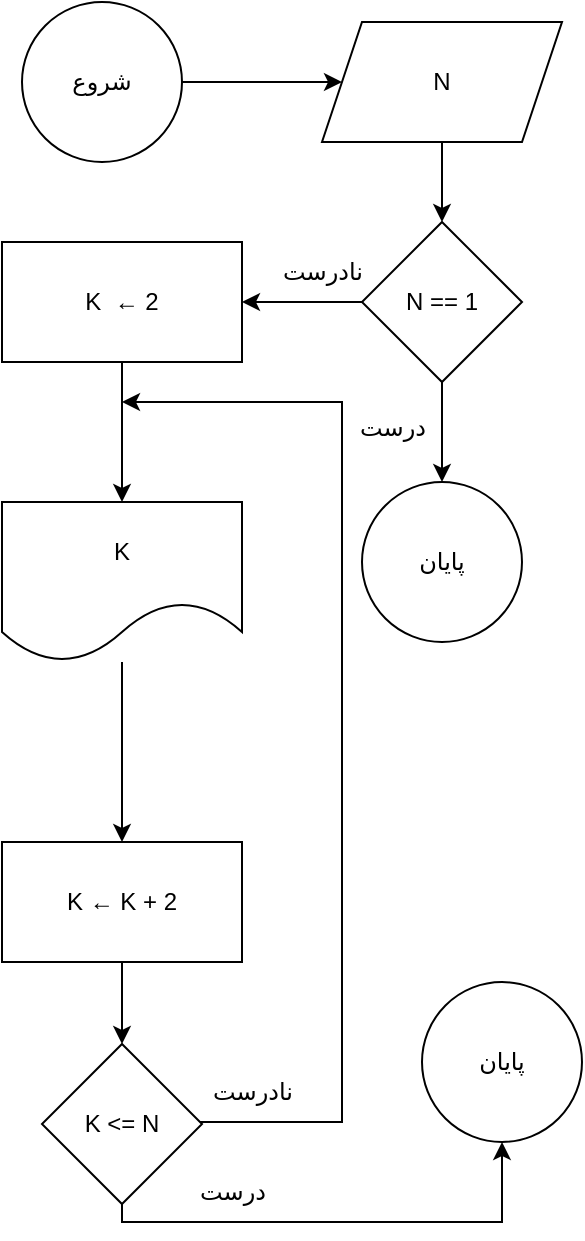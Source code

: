<mxfile version="22.1.0" type="github">
  <diagram name="Page-1" id="LYR_MWIC9duLW4ZaAk52">
    <mxGraphModel dx="574" dy="311" grid="1" gridSize="10" guides="1" tooltips="1" connect="1" arrows="1" fold="1" page="1" pageScale="1" pageWidth="850" pageHeight="1100" math="0" shadow="0">
      <root>
        <mxCell id="0" />
        <mxCell id="1" parent="0" />
        <mxCell id="7cuQdsRQhwioXmgs5A4U-3" value="" style="edgeStyle=orthogonalEdgeStyle;rounded=0;orthogonalLoop=1;jettySize=auto;html=1;" parent="1" source="7cuQdsRQhwioXmgs5A4U-1" target="7cuQdsRQhwioXmgs5A4U-2" edge="1">
          <mxGeometry relative="1" as="geometry" />
        </mxCell>
        <mxCell id="7cuQdsRQhwioXmgs5A4U-1" value="شروع" style="ellipse;whiteSpace=wrap;html=1;aspect=fixed;" parent="1" vertex="1">
          <mxGeometry x="390" y="210" width="80" height="80" as="geometry" />
        </mxCell>
        <mxCell id="7cuQdsRQhwioXmgs5A4U-5" value="" style="edgeStyle=orthogonalEdgeStyle;rounded=0;orthogonalLoop=1;jettySize=auto;html=1;" parent="1" source="7cuQdsRQhwioXmgs5A4U-2" target="7cuQdsRQhwioXmgs5A4U-4" edge="1">
          <mxGeometry relative="1" as="geometry" />
        </mxCell>
        <mxCell id="7cuQdsRQhwioXmgs5A4U-2" value="N" style="shape=parallelogram;perimeter=parallelogramPerimeter;whiteSpace=wrap;html=1;fixedSize=1;" parent="1" vertex="1">
          <mxGeometry x="540" y="220" width="120" height="60" as="geometry" />
        </mxCell>
        <mxCell id="7cuQdsRQhwioXmgs5A4U-7" value="" style="edgeStyle=orthogonalEdgeStyle;rounded=0;orthogonalLoop=1;jettySize=auto;html=1;" parent="1" source="7cuQdsRQhwioXmgs5A4U-4" target="7cuQdsRQhwioXmgs5A4U-6" edge="1">
          <mxGeometry relative="1" as="geometry" />
        </mxCell>
        <mxCell id="7cuQdsRQhwioXmgs5A4U-9" value="" style="edgeStyle=orthogonalEdgeStyle;rounded=0;orthogonalLoop=1;jettySize=auto;html=1;" parent="1" source="7cuQdsRQhwioXmgs5A4U-4" target="7cuQdsRQhwioXmgs5A4U-8" edge="1">
          <mxGeometry relative="1" as="geometry" />
        </mxCell>
        <mxCell id="7cuQdsRQhwioXmgs5A4U-4" value="N == 1" style="rhombus;whiteSpace=wrap;html=1;" parent="1" vertex="1">
          <mxGeometry x="560" y="320" width="80" height="80" as="geometry" />
        </mxCell>
        <mxCell id="7cuQdsRQhwioXmgs5A4U-11" value="" style="edgeStyle=orthogonalEdgeStyle;rounded=0;orthogonalLoop=1;jettySize=auto;html=1;" parent="1" source="7cuQdsRQhwioXmgs5A4U-6" target="7cuQdsRQhwioXmgs5A4U-10" edge="1">
          <mxGeometry relative="1" as="geometry" />
        </mxCell>
        <mxCell id="7cuQdsRQhwioXmgs5A4U-6" value="K&amp;nbsp; ← 2" style="whiteSpace=wrap;html=1;" parent="1" vertex="1">
          <mxGeometry x="380" y="330" width="120" height="60" as="geometry" />
        </mxCell>
        <mxCell id="7cuQdsRQhwioXmgs5A4U-8" value="پایان" style="ellipse;whiteSpace=wrap;html=1;" parent="1" vertex="1">
          <mxGeometry x="560" y="450" width="80" height="80" as="geometry" />
        </mxCell>
        <mxCell id="7cuQdsRQhwioXmgs5A4U-13" value="" style="edgeStyle=orthogonalEdgeStyle;rounded=0;orthogonalLoop=1;jettySize=auto;html=1;" parent="1" source="7cuQdsRQhwioXmgs5A4U-10" target="7cuQdsRQhwioXmgs5A4U-12" edge="1">
          <mxGeometry relative="1" as="geometry" />
        </mxCell>
        <mxCell id="7cuQdsRQhwioXmgs5A4U-10" value="K" style="shape=document;whiteSpace=wrap;html=1;boundedLbl=1;size=0.375;" parent="1" vertex="1">
          <mxGeometry x="380" y="460" width="120" height="80" as="geometry" />
        </mxCell>
        <mxCell id="7cuQdsRQhwioXmgs5A4U-15" value="" style="edgeStyle=orthogonalEdgeStyle;rounded=0;orthogonalLoop=1;jettySize=auto;html=1;" parent="1" source="7cuQdsRQhwioXmgs5A4U-12" target="7cuQdsRQhwioXmgs5A4U-14" edge="1">
          <mxGeometry relative="1" as="geometry" />
        </mxCell>
        <mxCell id="7cuQdsRQhwioXmgs5A4U-12" value="K ← K + 2" style="whiteSpace=wrap;html=1;" parent="1" vertex="1">
          <mxGeometry x="380" y="630" width="120" height="60" as="geometry" />
        </mxCell>
        <mxCell id="7cuQdsRQhwioXmgs5A4U-17" value="" style="edgeStyle=orthogonalEdgeStyle;rounded=0;orthogonalLoop=1;jettySize=auto;html=1;" parent="1" source="7cuQdsRQhwioXmgs5A4U-14" target="7cuQdsRQhwioXmgs5A4U-16" edge="1">
          <mxGeometry relative="1" as="geometry">
            <Array as="points">
              <mxPoint x="440" y="820" />
              <mxPoint x="630" y="820" />
            </Array>
          </mxGeometry>
        </mxCell>
        <mxCell id="dZ6sPChKL4KUgtwZiIlS-1" style="edgeStyle=orthogonalEdgeStyle;rounded=0;orthogonalLoop=1;jettySize=auto;html=1;" edge="1" parent="1" source="7cuQdsRQhwioXmgs5A4U-14">
          <mxGeometry relative="1" as="geometry">
            <mxPoint x="440" y="410" as="targetPoint" />
            <Array as="points">
              <mxPoint x="550" y="770" />
              <mxPoint x="550" y="410" />
            </Array>
          </mxGeometry>
        </mxCell>
        <mxCell id="7cuQdsRQhwioXmgs5A4U-14" value="K &amp;lt;= N" style="rhombus;whiteSpace=wrap;html=1;" parent="1" vertex="1">
          <mxGeometry x="400" y="731" width="80" height="80" as="geometry" />
        </mxCell>
        <mxCell id="7cuQdsRQhwioXmgs5A4U-16" value="پایان" style="ellipse;whiteSpace=wrap;html=1;" parent="1" vertex="1">
          <mxGeometry x="590" y="700" width="80" height="80" as="geometry" />
        </mxCell>
        <mxCell id="7cuQdsRQhwioXmgs5A4U-21" value="نادرست" style="text;html=1;align=center;verticalAlign=middle;resizable=0;points=[];autosize=1;strokeColor=none;fillColor=none;" parent="1" vertex="1">
          <mxGeometry x="515" y="330" width="50" height="30" as="geometry" />
        </mxCell>
        <mxCell id="7cuQdsRQhwioXmgs5A4U-22" value="درست" style="text;html=1;align=center;verticalAlign=middle;resizable=0;points=[];autosize=1;strokeColor=none;fillColor=none;" parent="1" vertex="1">
          <mxGeometry x="550" y="408" width="50" height="30" as="geometry" />
        </mxCell>
        <mxCell id="7cuQdsRQhwioXmgs5A4U-23" value="درست" style="text;html=1;align=center;verticalAlign=middle;resizable=0;points=[];autosize=1;strokeColor=none;fillColor=none;" parent="1" vertex="1">
          <mxGeometry x="470" y="790" width="50" height="30" as="geometry" />
        </mxCell>
        <mxCell id="7cuQdsRQhwioXmgs5A4U-24" value="نادرست" style="text;html=1;align=center;verticalAlign=middle;resizable=0;points=[];autosize=1;strokeColor=none;fillColor=none;" parent="1" vertex="1">
          <mxGeometry x="480" y="740" width="50" height="30" as="geometry" />
        </mxCell>
      </root>
    </mxGraphModel>
  </diagram>
</mxfile>
